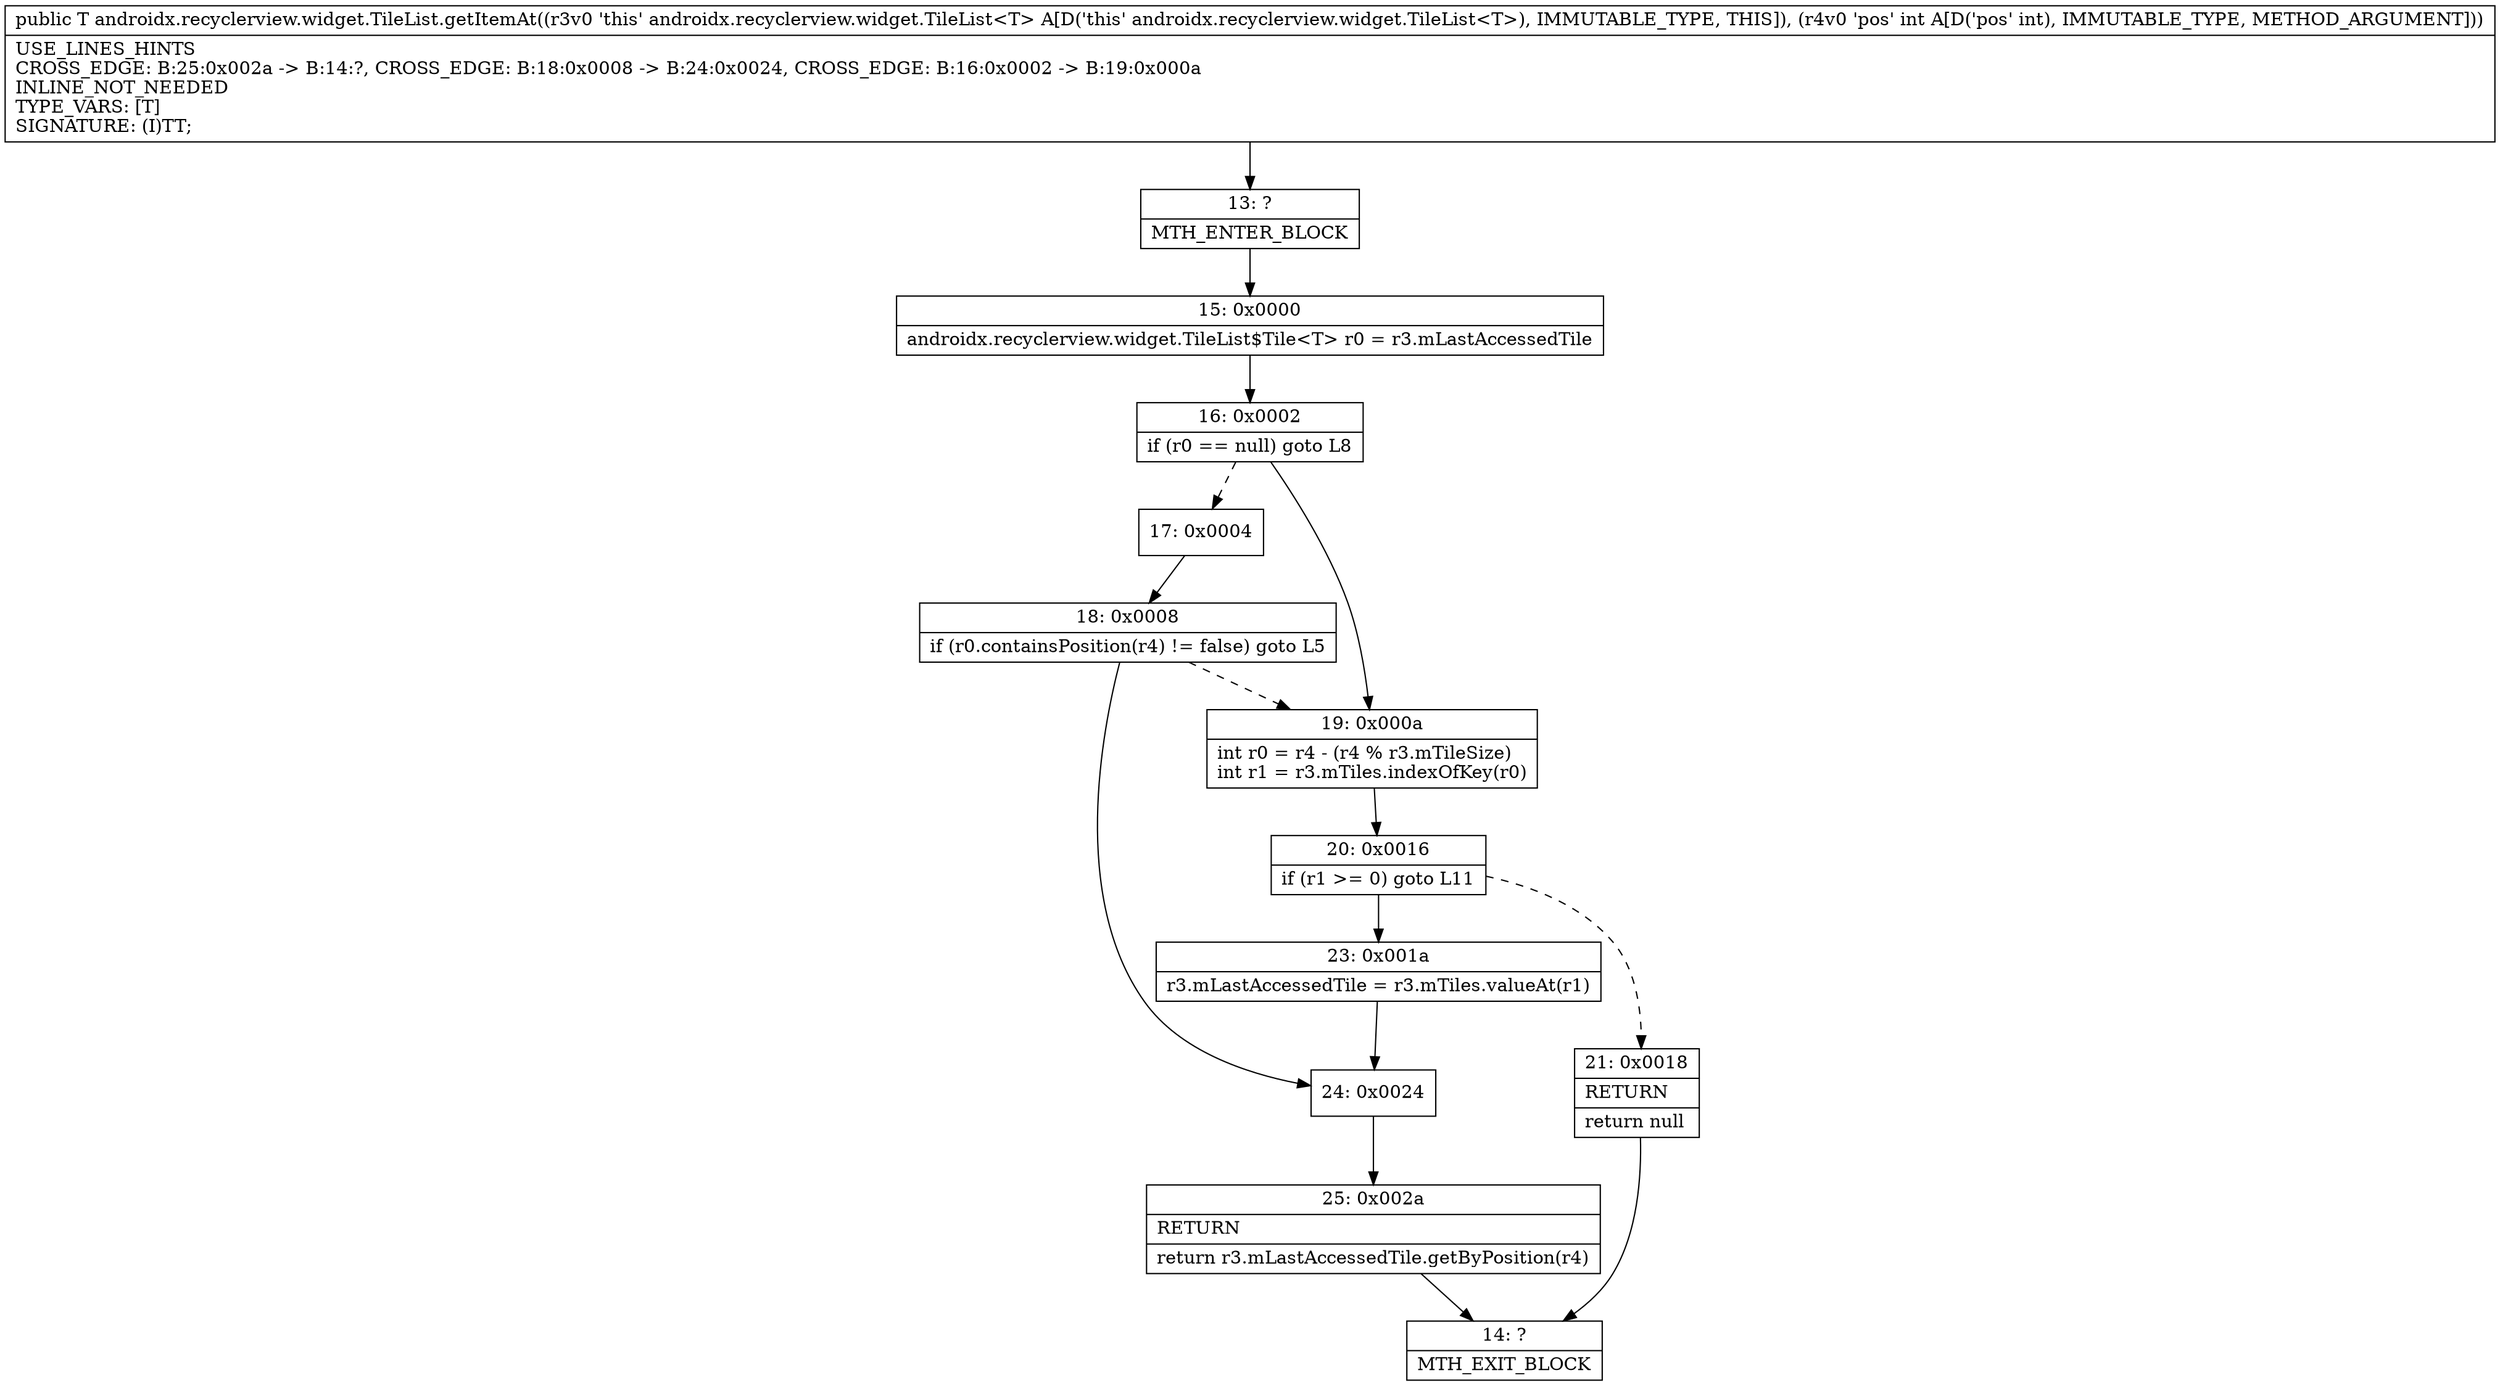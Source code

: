 digraph "CFG forandroidx.recyclerview.widget.TileList.getItemAt(I)Ljava\/lang\/Object;" {
Node_13 [shape=record,label="{13\:\ ?|MTH_ENTER_BLOCK\l}"];
Node_15 [shape=record,label="{15\:\ 0x0000|androidx.recyclerview.widget.TileList$Tile\<T\> r0 = r3.mLastAccessedTile\l}"];
Node_16 [shape=record,label="{16\:\ 0x0002|if (r0 == null) goto L8\l}"];
Node_17 [shape=record,label="{17\:\ 0x0004}"];
Node_18 [shape=record,label="{18\:\ 0x0008|if (r0.containsPosition(r4) != false) goto L5\l}"];
Node_24 [shape=record,label="{24\:\ 0x0024}"];
Node_25 [shape=record,label="{25\:\ 0x002a|RETURN\l|return r3.mLastAccessedTile.getByPosition(r4)\l}"];
Node_14 [shape=record,label="{14\:\ ?|MTH_EXIT_BLOCK\l}"];
Node_19 [shape=record,label="{19\:\ 0x000a|int r0 = r4 \- (r4 % r3.mTileSize)\lint r1 = r3.mTiles.indexOfKey(r0)\l}"];
Node_20 [shape=record,label="{20\:\ 0x0016|if (r1 \>= 0) goto L11\l}"];
Node_21 [shape=record,label="{21\:\ 0x0018|RETURN\l|return null\l}"];
Node_23 [shape=record,label="{23\:\ 0x001a|r3.mLastAccessedTile = r3.mTiles.valueAt(r1)\l}"];
MethodNode[shape=record,label="{public T androidx.recyclerview.widget.TileList.getItemAt((r3v0 'this' androidx.recyclerview.widget.TileList\<T\> A[D('this' androidx.recyclerview.widget.TileList\<T\>), IMMUTABLE_TYPE, THIS]), (r4v0 'pos' int A[D('pos' int), IMMUTABLE_TYPE, METHOD_ARGUMENT]))  | USE_LINES_HINTS\lCROSS_EDGE: B:25:0x002a \-\> B:14:?, CROSS_EDGE: B:18:0x0008 \-\> B:24:0x0024, CROSS_EDGE: B:16:0x0002 \-\> B:19:0x000a\lINLINE_NOT_NEEDED\lTYPE_VARS: [T]\lSIGNATURE: (I)TT;\l}"];
MethodNode -> Node_13;Node_13 -> Node_15;
Node_15 -> Node_16;
Node_16 -> Node_17[style=dashed];
Node_16 -> Node_19;
Node_17 -> Node_18;
Node_18 -> Node_19[style=dashed];
Node_18 -> Node_24;
Node_24 -> Node_25;
Node_25 -> Node_14;
Node_19 -> Node_20;
Node_20 -> Node_21[style=dashed];
Node_20 -> Node_23;
Node_21 -> Node_14;
Node_23 -> Node_24;
}

